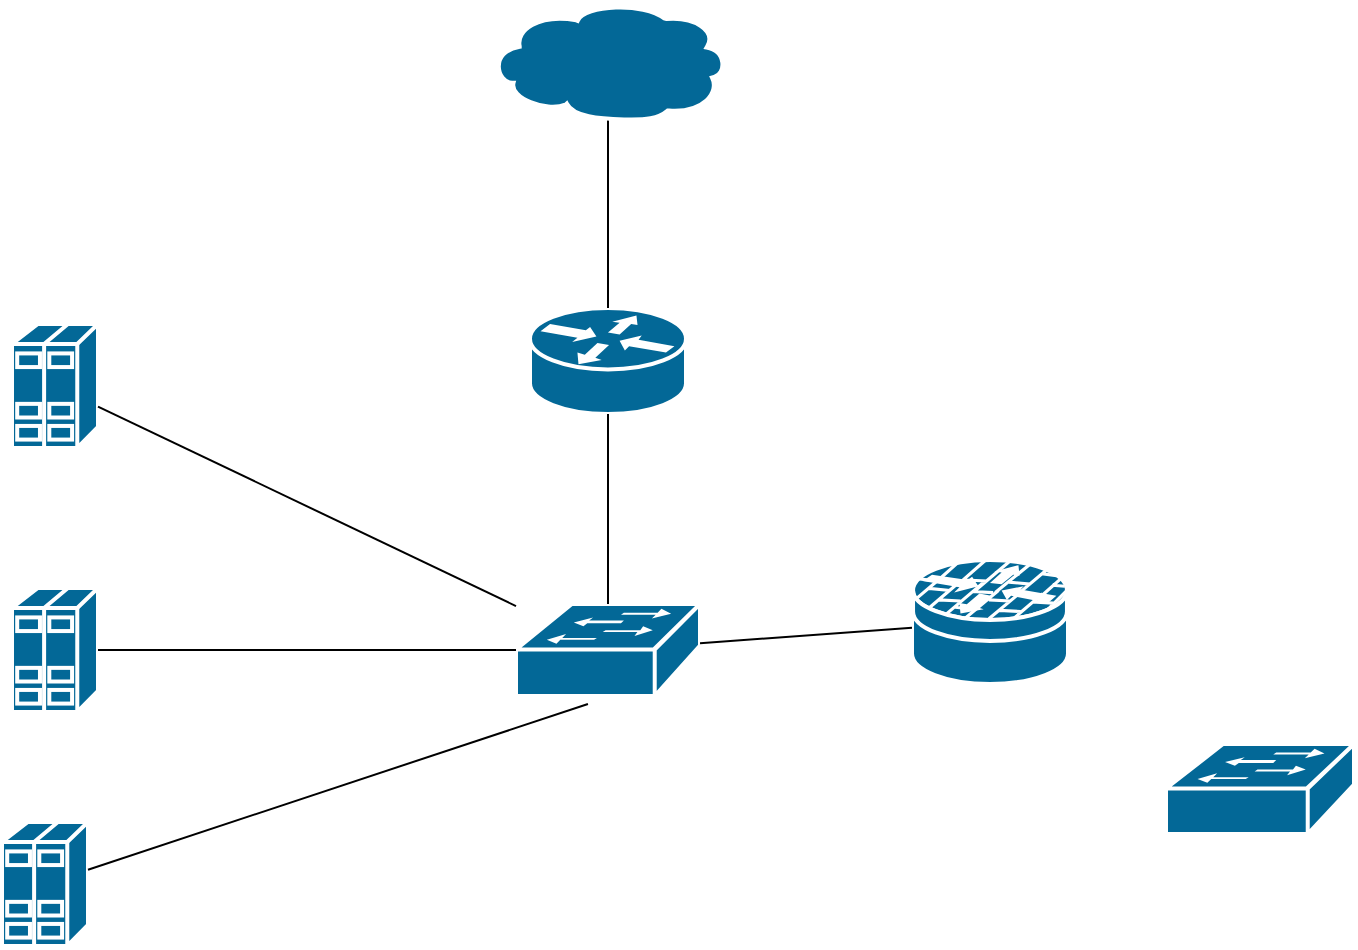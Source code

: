 <mxfile>
    <diagram id="cuI6JHuvrPcbARN28x8t" name="Topologie-Réseau">
        <mxGraphModel dx="1127" dy="819" grid="0" gridSize="10" guides="1" tooltips="1" connect="1" arrows="1" fold="1" page="0" pageScale="1" pageWidth="850" pageHeight="1100" math="0" shadow="0">
            <root>
                <mxCell id="0"/>
                <mxCell id="1" parent="0"/>
                <mxCell id="2" value="" style="shape=mxgraph.cisco.routers.router;sketch=0;html=1;pointerEvents=1;dashed=0;fillColor=#036897;strokeColor=#ffffff;strokeWidth=2;verticalLabelPosition=bottom;verticalAlign=top;align=center;outlineConnect=0;" vertex="1" parent="1">
                    <mxGeometry x="254" y="73" width="78" height="53" as="geometry"/>
                </mxCell>
                <mxCell id="5" value="" style="shape=mxgraph.cisco.switches.workgroup_switch;sketch=0;html=1;pointerEvents=1;dashed=0;fillColor=#036897;strokeColor=#ffffff;strokeWidth=2;verticalLabelPosition=bottom;verticalAlign=top;align=center;outlineConnect=0;" vertex="1" parent="1">
                    <mxGeometry x="572" y="291" width="94" height="45" as="geometry"/>
                </mxCell>
                <mxCell id="6" value="" style="shape=mxgraph.cisco.switches.workgroup_switch;sketch=0;html=1;pointerEvents=1;dashed=0;fillColor=#036897;strokeColor=#ffffff;strokeWidth=2;verticalLabelPosition=bottom;verticalAlign=top;align=center;outlineConnect=0;" vertex="1" parent="1">
                    <mxGeometry x="247" y="221" width="92" height="46" as="geometry"/>
                </mxCell>
                <mxCell id="7" value="" style="shape=mxgraph.cisco.servers.standard_host;sketch=0;html=1;pointerEvents=1;dashed=0;fillColor=#036897;strokeColor=#ffffff;strokeWidth=2;verticalLabelPosition=bottom;verticalAlign=top;align=center;outlineConnect=0;" vertex="1" parent="1">
                    <mxGeometry x="-5" y="81" width="43" height="62" as="geometry"/>
                </mxCell>
                <mxCell id="8" value="" style="shape=mxgraph.cisco.servers.standard_host;sketch=0;html=1;pointerEvents=1;dashed=0;fillColor=#036897;strokeColor=#ffffff;strokeWidth=2;verticalLabelPosition=bottom;verticalAlign=top;align=center;outlineConnect=0;" vertex="1" parent="1">
                    <mxGeometry x="-10" y="330" width="43" height="62" as="geometry"/>
                </mxCell>
                <mxCell id="9" value="" style="shape=mxgraph.cisco.servers.standard_host;sketch=0;html=1;pointerEvents=1;dashed=0;fillColor=#036897;strokeColor=#ffffff;strokeWidth=2;verticalLabelPosition=bottom;verticalAlign=top;align=center;outlineConnect=0;" vertex="1" parent="1">
                    <mxGeometry x="-5" y="213" width="43" height="62" as="geometry"/>
                </mxCell>
                <mxCell id="12" value="" style="endArrow=none;html=1;" edge="1" parent="1" source="7" target="6">
                    <mxGeometry width="50" height="50" relative="1" as="geometry">
                        <mxPoint x="344" y="244" as="sourcePoint"/>
                        <mxPoint x="394" y="196" as="targetPoint"/>
                    </mxGeometry>
                </mxCell>
                <mxCell id="13" value="" style="endArrow=none;html=1;" edge="1" parent="1" source="9" target="6">
                    <mxGeometry width="50" height="50" relative="1" as="geometry">
                        <mxPoint x="108" y="144.929" as="sourcePoint"/>
                        <mxPoint x="184" y="267" as="targetPoint"/>
                    </mxGeometry>
                </mxCell>
                <mxCell id="15" value="" style="endArrow=none;html=1;" edge="1" parent="1" source="19" target="2">
                    <mxGeometry width="50" height="50" relative="1" as="geometry">
                        <mxPoint x="303" y="3" as="sourcePoint"/>
                        <mxPoint x="225.072" y="259" as="targetPoint"/>
                    </mxGeometry>
                </mxCell>
                <mxCell id="16" value="" style="endArrow=none;html=1;entryX=0.391;entryY=1.087;entryDx=0;entryDy=0;entryPerimeter=0;" edge="1" parent="1" source="8" target="6">
                    <mxGeometry width="50" height="50" relative="1" as="geometry">
                        <mxPoint x="-1" y="267.419" as="sourcePoint"/>
                        <mxPoint x="248" y="237.523" as="targetPoint"/>
                    </mxGeometry>
                </mxCell>
                <mxCell id="17" value="" style="shape=mxgraph.cisco.security.router_firewall;sketch=0;html=1;pointerEvents=1;dashed=0;fillColor=#036897;strokeColor=#ffffff;strokeWidth=2;verticalLabelPosition=bottom;verticalAlign=top;align=center;outlineConnect=0;" vertex="1" parent="1">
                    <mxGeometry x="445" y="199" width="78" height="62" as="geometry"/>
                </mxCell>
                <mxCell id="19" value="" style="shape=mxgraph.cisco.storage.cloud;sketch=0;html=1;pointerEvents=1;dashed=0;fillColor=#036897;strokeColor=#ffffff;strokeWidth=2;verticalLabelPosition=bottom;verticalAlign=top;align=center;outlineConnect=0;" vertex="1" parent="1">
                    <mxGeometry x="233.5" y="-80" width="119" height="59" as="geometry"/>
                </mxCell>
                <mxCell id="21" value="" style="endArrow=none;html=1;" edge="1" parent="1" source="6" target="17">
                    <mxGeometry width="50" height="50" relative="1" as="geometry">
                        <mxPoint x="303" y="136" as="sourcePoint"/>
                        <mxPoint x="303" y="231" as="targetPoint"/>
                    </mxGeometry>
                </mxCell>
                <mxCell id="22" value="" style="endArrow=none;html=1;" edge="1" parent="1" source="2" target="6">
                    <mxGeometry width="50" height="50" relative="1" as="geometry">
                        <mxPoint x="48" y="132.264" as="sourcePoint"/>
                        <mxPoint x="257" y="232.04" as="targetPoint"/>
                    </mxGeometry>
                </mxCell>
            </root>
        </mxGraphModel>
    </diagram>
    <diagram id="9Pi9tCR2ZL3DqqYIaexB" name="Network_Topology">
        <mxGraphModel dx="1950" dy="999" grid="0" gridSize="10" guides="1" tooltips="1" connect="1" arrows="1" fold="1" page="0" pageScale="1" pageWidth="850" pageHeight="1100" math="0" shadow="0">
            <root>
                <mxCell id="0"/>
                <mxCell id="1" parent="0"/>
                <mxCell id="-nQOwFDNsLQj8ZXrqe_X-95" value="" style="rounded=0;whiteSpace=wrap;html=1;strokeColor=#CCFF99;fontSize=10;fillColor=#FFCC99;" vertex="1" parent="1">
                    <mxGeometry x="-509" y="83" width="104" height="259" as="geometry"/>
                </mxCell>
                <mxCell id="-nQOwFDNsLQj8ZXrqe_X-94" value="" style="rounded=0;whiteSpace=wrap;html=1;strokeColor=#82b366;fontSize=10;fillColor=#999900;" vertex="1" parent="1">
                    <mxGeometry x="310" y="191" width="342" height="210" as="geometry"/>
                </mxCell>
                <mxCell id="-nQOwFDNsLQj8ZXrqe_X-93" value="" style="rounded=0;whiteSpace=wrap;html=1;strokeColor=none;fontSize=10;fillColor=#66FFFF;" vertex="1" parent="1">
                    <mxGeometry x="311" y="-41" width="322" height="184" as="geometry"/>
                </mxCell>
                <mxCell id="-nQOwFDNsLQj8ZXrqe_X-91" value="" style="rounded=0;whiteSpace=wrap;html=1;strokeColor=none;fontSize=10;fillColor=#FFCCE6;" vertex="1" parent="1">
                    <mxGeometry x="128" y="10" width="182" height="310" as="geometry"/>
                </mxCell>
                <mxCell id="-nQOwFDNsLQj8ZXrqe_X-90" value="" style="rounded=0;whiteSpace=wrap;html=1;strokeColor=#82b366;fontSize=10;fillColor=#FFFFCC;" vertex="1" parent="1">
                    <mxGeometry x="-571" y="342" width="387" height="283" as="geometry"/>
                </mxCell>
                <mxCell id="-nQOwFDNsLQj8ZXrqe_X-88" value="" style="rounded=0;whiteSpace=wrap;html=1;strokeColor=#82b366;fontSize=10;fillColor=#99CCFF;" vertex="1" parent="1">
                    <mxGeometry x="-135" y="344" width="387" height="310" as="geometry"/>
                </mxCell>
                <mxCell id="-nQOwFDNsLQj8ZXrqe_X-84" value="" style="rounded=0;whiteSpace=wrap;html=1;strokeColor=#9673a6;fontSize=10;fillColor=#E6E6E6;" vertex="1" parent="1">
                    <mxGeometry x="-111" y="-201" width="104" height="115" as="geometry"/>
                </mxCell>
                <mxCell id="-nQOwFDNsLQj8ZXrqe_X-85" value="" style="rounded=0;whiteSpace=wrap;html=1;strokeColor=#9673a6;fontSize=10;fillColor=#E6E6E6;" vertex="1" parent="1">
                    <mxGeometry x="-256" y="-201" width="104" height="115" as="geometry"/>
                </mxCell>
                <mxCell id="-nQOwFDNsLQj8ZXrqe_X-83" value="" style="rounded=0;whiteSpace=wrap;html=1;strokeColor=#9673a6;fontSize=10;fillColor=#E6E6E6;" vertex="1" parent="1">
                    <mxGeometry x="25" y="-196" width="104" height="115" as="geometry"/>
                </mxCell>
                <mxCell id="-nQOwFDNsLQj8ZXrqe_X-82" value="" style="rounded=0;whiteSpace=wrap;html=1;strokeColor=#9673a6;fontSize=10;fillColor=#e1d5e7;" vertex="1" parent="1">
                    <mxGeometry x="-344" y="-86" width="473" height="115" as="geometry"/>
                </mxCell>
                <mxCell id="-nQOwFDNsLQj8ZXrqe_X-80" value="" style="rounded=0;whiteSpace=wrap;html=1;strokeColor=#82b366;fontSize=10;fillColor=#d5e8d4;" vertex="1" parent="1">
                    <mxGeometry x="-403" y="32" width="531" height="310" as="geometry"/>
                </mxCell>
                <mxCell id="-nQOwFDNsLQj8ZXrqe_X-1" value="Visiteurs" style="shape=mxgraph.cisco.routers.wireless_router;sketch=0;html=1;pointerEvents=1;dashed=0;fillColor=#036897;strokeColor=#ffffff;strokeWidth=2;verticalLabelPosition=bottom;verticalAlign=top;align=center;outlineConnect=0;labelPosition=center;" vertex="1" parent="1">
                    <mxGeometry x="-243" y="-127" width="78" height="77" as="geometry"/>
                </mxCell>
                <mxCell id="-nQOwFDNsLQj8ZXrqe_X-2" value="Conférenciers/Exposants" style="shape=mxgraph.cisco.routers.wireless_router;sketch=0;html=1;pointerEvents=1;dashed=0;fillColor=#036897;strokeColor=#ffffff;strokeWidth=2;verticalLabelPosition=top;verticalAlign=bottom;align=center;outlineConnect=0;labelPosition=center;" vertex="1" parent="1">
                    <mxGeometry x="-101" y="-127" width="78" height="77" as="geometry"/>
                </mxCell>
                <mxCell id="-nQOwFDNsLQj8ZXrqe_X-4" value="Salle de conf" style="shape=mxgraph.cisco.routers.router;sketch=0;html=1;pointerEvents=1;dashed=0;fillColor=#036897;strokeColor=#ffffff;strokeWidth=2;verticalLabelPosition=bottom;verticalAlign=top;align=center;outlineConnect=0;" vertex="1" parent="1">
                    <mxGeometry x="271" y="69" width="78" height="53" as="geometry"/>
                </mxCell>
                <mxCell id="-nQOwFDNsLQj8ZXrqe_X-6" value="Employés" style="shape=mxgraph.cisco.routers.router;sketch=0;html=1;pointerEvents=1;dashed=0;fillColor=#036897;strokeColor=#ffffff;strokeWidth=2;verticalLabelPosition=bottom;verticalAlign=top;align=center;outlineConnect=0;" vertex="1" parent="1">
                    <mxGeometry x="268" y="271" width="78" height="49" as="geometry"/>
                </mxCell>
                <mxCell id="-nQOwFDNsLQj8ZXrqe_X-7" value="" style="shape=mxgraph.cisco.switches.workgroup_switch;sketch=0;html=1;pointerEvents=1;dashed=0;fillColor=#036897;strokeColor=#ffffff;strokeWidth=2;verticalLabelPosition=bottom;verticalAlign=top;align=center;outlineConnect=0;" vertex="1" parent="1">
                    <mxGeometry x="417" y="270" width="101" height="50" as="geometry"/>
                </mxCell>
                <mxCell id="-nQOwFDNsLQj8ZXrqe_X-8" value="" style="shape=mxgraph.cisco.switches.workgroup_switch;sketch=0;html=1;pointerEvents=1;dashed=0;fillColor=#036897;strokeColor=#ffffff;strokeWidth=2;verticalLabelPosition=bottom;verticalAlign=top;align=center;outlineConnect=0;" vertex="1" parent="1">
                    <mxGeometry x="417" y="66" width="101" height="50" as="geometry"/>
                </mxCell>
                <mxCell id="-nQOwFDNsLQj8ZXrqe_X-9" value="" style="endArrow=none;html=1;" edge="1" parent="1" source="-nQOwFDNsLQj8ZXrqe_X-4" target="-nQOwFDNsLQj8ZXrqe_X-8">
                    <mxGeometry width="50" height="50" relative="1" as="geometry">
                        <mxPoint x="336" y="133" as="sourcePoint"/>
                        <mxPoint x="386" y="83" as="targetPoint"/>
                    </mxGeometry>
                </mxCell>
                <mxCell id="-nQOwFDNsLQj8ZXrqe_X-10" value="" style="endArrow=none;html=1;" edge="1" parent="1" source="-nQOwFDNsLQj8ZXrqe_X-7" target="-nQOwFDNsLQj8ZXrqe_X-6">
                    <mxGeometry width="50" height="50" relative="1" as="geometry">
                        <mxPoint x="175" y="225" as="sourcePoint"/>
                        <mxPoint x="225" y="175" as="targetPoint"/>
                    </mxGeometry>
                </mxCell>
                <mxCell id="-nQOwFDNsLQj8ZXrqe_X-11" value="" style="shape=mxgraph.cisco.computers_and_peripherals.terminal;sketch=0;html=1;pointerEvents=1;dashed=0;fillColor=#036897;strokeColor=#ffffff;strokeWidth=2;verticalLabelPosition=bottom;verticalAlign=top;align=center;outlineConnect=0;" vertex="1" parent="1">
                    <mxGeometry x="602" y="83" width="61" height="54" as="geometry"/>
                </mxCell>
                <mxCell id="-nQOwFDNsLQj8ZXrqe_X-12" value="" style="shape=mxgraph.cisco.computers_and_peripherals.terminal;sketch=0;html=1;pointerEvents=1;dashed=0;fillColor=#036897;strokeColor=#ffffff;strokeWidth=2;verticalLabelPosition=bottom;verticalAlign=top;align=center;outlineConnect=0;" vertex="1" parent="1">
                    <mxGeometry x="607" y="-3" width="61" height="54" as="geometry"/>
                </mxCell>
                <mxCell id="-nQOwFDNsLQj8ZXrqe_X-15" value="" style="endArrow=none;html=1;" edge="1" parent="1" source="-nQOwFDNsLQj8ZXrqe_X-65" target="-nQOwFDNsLQj8ZXrqe_X-7">
                    <mxGeometry width="50" height="50" relative="1" as="geometry">
                        <mxPoint x="620.1" y="360" as="sourcePoint"/>
                        <mxPoint x="324" y="312.575" as="targetPoint"/>
                    </mxGeometry>
                </mxCell>
                <mxCell id="-nQOwFDNsLQj8ZXrqe_X-16" value="" style="endArrow=none;html=1;" edge="1" parent="1" source="-nQOwFDNsLQj8ZXrqe_X-68" target="-nQOwFDNsLQj8ZXrqe_X-7">
                    <mxGeometry width="50" height="50" relative="1" as="geometry">
                        <mxPoint x="621.15" y="251" as="sourcePoint"/>
                        <mxPoint x="334" y="322.575" as="targetPoint"/>
                    </mxGeometry>
                </mxCell>
                <mxCell id="-nQOwFDNsLQj8ZXrqe_X-17" value="Fichiers" style="shape=mxgraph.cisco.servers.standard_host;sketch=0;html=1;pointerEvents=1;dashed=0;fillColor=#036897;strokeColor=#ffffff;strokeWidth=2;verticalLabelPosition=bottom;verticalAlign=top;align=center;outlineConnect=0;" vertex="1" parent="1">
                    <mxGeometry x="106" y="606" width="43" height="62" as="geometry"/>
                </mxCell>
                <mxCell id="-nQOwFDNsLQj8ZXrqe_X-18" value="Archive Directory" style="shape=mxgraph.cisco.servers.standard_host;sketch=0;html=1;pointerEvents=1;dashed=0;fillColor=#036897;strokeColor=#ffffff;strokeWidth=2;verticalLabelPosition=bottom;verticalAlign=top;align=center;outlineConnect=0;" vertex="1" parent="1">
                    <mxGeometry x="-39" y="616" width="44" height="62" as="geometry"/>
                </mxCell>
                <mxCell id="-nQOwFDNsLQj8ZXrqe_X-19" value="Serveurs internes" style="shape=mxgraph.cisco.routers.router;sketch=0;html=1;pointerEvents=1;dashed=0;fillColor=#036897;strokeColor=#ffffff;strokeWidth=2;verticalLabelPosition=middle;verticalAlign=middle;align=right;outlineConnect=0;labelPosition=left;" vertex="1" parent="1">
                    <mxGeometry x="20" y="314" width="78" height="49" as="geometry"/>
                </mxCell>
                <mxCell id="-nQOwFDNsLQj8ZXrqe_X-20" value="" style="shape=mxgraph.cisco.switches.workgroup_switch;sketch=0;html=1;pointerEvents=1;dashed=0;fillColor=#036897;strokeColor=#ffffff;strokeWidth=2;verticalLabelPosition=bottom;verticalAlign=top;align=center;outlineConnect=0;" vertex="1" parent="1">
                    <mxGeometry x="14.5" y="441" width="88" height="39" as="geometry"/>
                </mxCell>
                <mxCell id="-nQOwFDNsLQj8ZXrqe_X-21" value="" style="endArrow=none;html=1;entryX=0.5;entryY=1;entryDx=0;entryDy=0;entryPerimeter=0;" edge="1" parent="1" source="-nQOwFDNsLQj8ZXrqe_X-20" target="-nQOwFDNsLQj8ZXrqe_X-19">
                    <mxGeometry width="50" height="50" relative="1" as="geometry">
                        <mxPoint x="427" y="303.418" as="sourcePoint"/>
                        <mxPoint x="309" y="299.722" as="targetPoint"/>
                    </mxGeometry>
                </mxCell>
                <mxCell id="-nQOwFDNsLQj8ZXrqe_X-22" value="" style="endArrow=none;html=1;" edge="1" parent="1" source="-nQOwFDNsLQj8ZXrqe_X-18" target="-nQOwFDNsLQj8ZXrqe_X-20">
                    <mxGeometry width="50" height="50" relative="1" as="geometry">
                        <mxPoint x="70.168" y="373" as="sourcePoint"/>
                        <mxPoint x="74" y="309" as="targetPoint"/>
                    </mxGeometry>
                </mxCell>
                <mxCell id="-nQOwFDNsLQj8ZXrqe_X-23" value="" style="endArrow=none;html=1;" edge="1" parent="1" source="-nQOwFDNsLQj8ZXrqe_X-17" target="-nQOwFDNsLQj8ZXrqe_X-20">
                    <mxGeometry width="50" height="50" relative="1" as="geometry">
                        <mxPoint x="25" y="451.5" as="sourcePoint"/>
                        <mxPoint x="54.458" y="412" as="targetPoint"/>
                    </mxGeometry>
                </mxCell>
                <mxCell id="-nQOwFDNsLQj8ZXrqe_X-24" value="" style="endArrow=none;html=1;" edge="1" parent="1" source="-nQOwFDNsLQj8ZXrqe_X-12" target="-nQOwFDNsLQj8ZXrqe_X-8">
                    <mxGeometry width="50" height="50" relative="1" as="geometry">
                        <mxPoint x="631.15" y="261" as="sourcePoint"/>
                        <mxPoint x="528" y="290.539" as="targetPoint"/>
                    </mxGeometry>
                </mxCell>
                <mxCell id="-nQOwFDNsLQj8ZXrqe_X-25" value="" style="endArrow=none;html=1;" edge="1" parent="1" source="-nQOwFDNsLQj8ZXrqe_X-11" target="-nQOwFDNsLQj8ZXrqe_X-8">
                    <mxGeometry width="50" height="50" relative="1" as="geometry">
                        <mxPoint x="631.15" y="261" as="sourcePoint"/>
                        <mxPoint x="528" y="290.539" as="targetPoint"/>
                    </mxGeometry>
                </mxCell>
                <mxCell id="-nQOwFDNsLQj8ZXrqe_X-26" value="DMZ interne" style="shape=mxgraph.cisco.routers.router;sketch=0;html=1;pointerEvents=1;dashed=0;fillColor=#036897;strokeColor=#ffffff;strokeWidth=2;verticalLabelPosition=middle;verticalAlign=middle;align=left;outlineConnect=0;labelPosition=right;" vertex="1" parent="1">
                    <mxGeometry x="-339" y="331.5" width="78" height="49" as="geometry"/>
                </mxCell>
                <mxCell id="-nQOwFDNsLQj8ZXrqe_X-27" value="Bordure&lt;br&gt;" style="shape=mxgraph.cisco.routers.router;sketch=0;html=1;pointerEvents=1;dashed=0;fillColor=#FF3333;strokeColor=#990099;strokeWidth=2;verticalLabelPosition=top;verticalAlign=bottom;align=center;outlineConnect=0;labelPosition=center;" vertex="1" parent="1">
                    <mxGeometry x="-461" y="127" width="78" height="49" as="geometry"/>
                </mxCell>
                <mxCell id="-nQOwFDNsLQj8ZXrqe_X-28" value="" style="shape=mxgraph.cisco.storage.cloud;sketch=0;html=1;pointerEvents=1;dashed=0;fillColor=#036897;strokeColor=#ffffff;strokeWidth=2;verticalLabelPosition=bottom;verticalAlign=top;align=center;outlineConnect=0;" vertex="1" parent="1">
                    <mxGeometry x="-661" y="125.5" width="105" height="57" as="geometry"/>
                </mxCell>
                <mxCell id="-nQOwFDNsLQj8ZXrqe_X-29" value="" style="shape=mxgraph.cisco.switches.workgroup_switch;sketch=0;html=1;pointerEvents=1;dashed=0;fillColor=#036897;strokeColor=#ffffff;strokeWidth=2;verticalLabelPosition=bottom;verticalAlign=top;align=center;outlineConnect=0;" vertex="1" parent="1">
                    <mxGeometry x="-413" y="430" width="81" height="40" as="geometry"/>
                </mxCell>
                <mxCell id="-nQOwFDNsLQj8ZXrqe_X-30" value="" style="endArrow=none;html=1;exitX=0.98;exitY=0.5;exitDx=0;exitDy=0;exitPerimeter=0;" edge="1" parent="1" source="-nQOwFDNsLQj8ZXrqe_X-28" target="-nQOwFDNsLQj8ZXrqe_X-27">
                    <mxGeometry width="50" height="50" relative="1" as="geometry">
                        <mxPoint x="70.168" y="373" as="sourcePoint"/>
                        <mxPoint x="74" y="309" as="targetPoint"/>
                    </mxGeometry>
                </mxCell>
                <mxCell id="-nQOwFDNsLQj8ZXrqe_X-31" value="Visio" style="shape=mxgraph.cisco.servers.standard_host;sketch=0;html=1;pointerEvents=1;dashed=0;fillColor=#036897;strokeColor=#ffffff;strokeWidth=2;verticalLabelPosition=bottom;verticalAlign=top;align=center;outlineConnect=0;" vertex="1" parent="1">
                    <mxGeometry x="-356" y="572" width="43" height="62" as="geometry"/>
                </mxCell>
                <mxCell id="-nQOwFDNsLQj8ZXrqe_X-32" value="VPN" style="shape=mxgraph.cisco.servers.standard_host;sketch=0;html=1;pointerEvents=1;dashed=0;fillColor=#036897;strokeColor=#ffffff;strokeWidth=2;verticalLabelPosition=bottom;verticalAlign=top;align=center;outlineConnect=0;" vertex="1" parent="1">
                    <mxGeometry x="-505" y="576" width="44" height="62" as="geometry"/>
                </mxCell>
                <mxCell id="-nQOwFDNsLQj8ZXrqe_X-33" value="" style="endArrow=none;html=1;" edge="1" parent="1" source="-nQOwFDNsLQj8ZXrqe_X-32" target="-nQOwFDNsLQj8ZXrqe_X-29">
                    <mxGeometry width="50" height="50" relative="1" as="geometry">
                        <mxPoint x="-164.832" y="450" as="sourcePoint"/>
                        <mxPoint x="-190.542" y="479" as="targetPoint"/>
                    </mxGeometry>
                </mxCell>
                <mxCell id="-nQOwFDNsLQj8ZXrqe_X-34" value="" style="endArrow=none;html=1;entryX=0.5;entryY=0.98;entryDx=0;entryDy=0;entryPerimeter=0;" edge="1" parent="1" source="-nQOwFDNsLQj8ZXrqe_X-31" target="-nQOwFDNsLQj8ZXrqe_X-29">
                    <mxGeometry width="50" height="50" relative="1" as="geometry">
                        <mxPoint x="-210" y="528.5" as="sourcePoint"/>
                        <mxPoint x="-165.025" y="479" as="targetPoint"/>
                    </mxGeometry>
                </mxCell>
                <mxCell id="-nQOwFDNsLQj8ZXrqe_X-38" value="" style="endArrow=none;html=1;entryX=0.5;entryY=1;entryDx=0;entryDy=0;entryPerimeter=0;" edge="1" parent="1" source="-nQOwFDNsLQj8ZXrqe_X-29" target="-nQOwFDNsLQj8ZXrqe_X-26">
                    <mxGeometry width="50" height="50" relative="1" as="geometry">
                        <mxPoint x="-210" y="528.5" as="sourcePoint"/>
                        <mxPoint x="-180.542" y="489" as="targetPoint"/>
                    </mxGeometry>
                </mxCell>
                <mxCell id="-nQOwFDNsLQj8ZXrqe_X-41" value="DMZ externe" style="shape=mxgraph.cisco.routers.router;sketch=0;html=1;pointerEvents=1;dashed=0;fillColor=#FF3333;strokeColor=#CC00CC;strokeWidth=2;verticalLabelPosition=middle;verticalAlign=middle;align=right;outlineConnect=0;labelPosition=left;" vertex="1" parent="1">
                    <mxGeometry x="-491" y="324" width="78" height="49" as="geometry"/>
                </mxCell>
                <mxCell id="-nQOwFDNsLQj8ZXrqe_X-42" value="" style="endArrow=none;html=1;" edge="1" parent="1" source="-nQOwFDNsLQj8ZXrqe_X-41" target="-nQOwFDNsLQj8ZXrqe_X-29">
                    <mxGeometry width="50" height="50" relative="1" as="geometry">
                        <mxPoint x="-203.933" y="484" as="sourcePoint"/>
                        <mxPoint x="-165" y="437" as="targetPoint"/>
                    </mxGeometry>
                </mxCell>
                <mxCell id="-nQOwFDNsLQj8ZXrqe_X-43" value="" style="endArrow=none;html=1;" edge="1" parent="1" source="-nQOwFDNsLQj8ZXrqe_X-41" target="-nQOwFDNsLQj8ZXrqe_X-27">
                    <mxGeometry width="50" height="50" relative="1" as="geometry">
                        <mxPoint x="-193.933" y="494" as="sourcePoint"/>
                        <mxPoint x="-155" y="447" as="targetPoint"/>
                    </mxGeometry>
                </mxCell>
                <mxCell id="-nQOwFDNsLQj8ZXrqe_X-44" value="" style="shape=mxgraph.cisco.switches.workgroup_switch;sketch=0;html=1;pointerEvents=1;dashed=0;fillColor=#009900;strokeColor=#82b366;strokeWidth=2;verticalLabelPosition=bottom;verticalAlign=top;align=center;outlineConnect=0;labelPosition=center;fontSize=10;fontStyle=1" vertex="1" parent="1">
                    <mxGeometry x="-98" y="129" width="81" height="50" as="geometry"/>
                </mxCell>
                <mxCell id="-nQOwFDNsLQj8ZXrqe_X-49" value="" style="endArrow=none;html=1;strokeColor=#00CC00;strokeWidth=3;" edge="1" parent="1" source="-nQOwFDNsLQj8ZXrqe_X-44" target="-nQOwFDNsLQj8ZXrqe_X-27">
                    <mxGeometry width="50" height="50" relative="1" as="geometry">
                        <mxPoint x="-160.557" y="-21" as="sourcePoint"/>
                        <mxPoint x="-110.04" y="90.5" as="targetPoint"/>
                    </mxGeometry>
                </mxCell>
                <mxCell id="-nQOwFDNsLQj8ZXrqe_X-50" value="" style="endArrow=none;html=1;strokeColor=#00CC00;strokeWidth=3;" edge="1" parent="1" source="-nQOwFDNsLQj8ZXrqe_X-44" target="-nQOwFDNsLQj8ZXrqe_X-26">
                    <mxGeometry width="50" height="50" relative="1" as="geometry">
                        <mxPoint x="-123" y="116.352" as="sourcePoint"/>
                        <mxPoint x="-314" y="174.605" as="targetPoint"/>
                    </mxGeometry>
                </mxCell>
                <mxCell id="-nQOwFDNsLQj8ZXrqe_X-51" value="" style="endArrow=none;html=1;strokeColor=#00CC00;strokeWidth=3;" edge="1" parent="1" source="-nQOwFDNsLQj8ZXrqe_X-44" target="-nQOwFDNsLQj8ZXrqe_X-19">
                    <mxGeometry width="50" height="50" relative="1" as="geometry">
                        <mxPoint x="-113" y="126.352" as="sourcePoint"/>
                        <mxPoint x="-304" y="184.605" as="targetPoint"/>
                    </mxGeometry>
                </mxCell>
                <mxCell id="-nQOwFDNsLQj8ZXrqe_X-52" value="" style="endArrow=none;html=1;strokeColor=#00CC00;strokeWidth=3;" edge="1" parent="1" source="-nQOwFDNsLQj8ZXrqe_X-60" target="-nQOwFDNsLQj8ZXrqe_X-44">
                    <mxGeometry width="50" height="50" relative="1" as="geometry">
                        <mxPoint x="284" y="111" as="sourcePoint"/>
                        <mxPoint x="-294" y="194.605" as="targetPoint"/>
                    </mxGeometry>
                </mxCell>
                <mxCell id="-nQOwFDNsLQj8ZXrqe_X-54" value="Employés" style="shape=mxgraph.cisco.routers.wireless_router;sketch=0;html=1;pointerEvents=1;dashed=0;fillColor=#036897;strokeColor=#ffffff;strokeWidth=2;verticalLabelPosition=bottom;verticalAlign=top;align=center;outlineConnect=0;labelPosition=center;" vertex="1" parent="1">
                    <mxGeometry x="28" y="-127" width="78" height="77" as="geometry"/>
                </mxCell>
                <mxCell id="-nQOwFDNsLQj8ZXrqe_X-56" value="" style="endArrow=none;html=1;strokeColor=#00CC00;strokeWidth=3;exitX=0.5;exitY=0;exitDx=0;exitDy=0;exitPerimeter=0;" edge="1" parent="1" source="-nQOwFDNsLQj8ZXrqe_X-44" target="-nQOwFDNsLQj8ZXrqe_X-55">
                    <mxGeometry width="50" height="50" relative="1" as="geometry">
                        <mxPoint x="-57.5" y="129" as="sourcePoint"/>
                        <mxPoint x="-36.038" y="-35" as="targetPoint"/>
                    </mxGeometry>
                </mxCell>
                <mxCell id="-nQOwFDNsLQj8ZXrqe_X-55" value="WLAN&lt;br&gt;" style="shape=mxgraph.cisco.routers.router;sketch=0;html=1;pointerEvents=1;dashed=0;fillColor=#00CC00;strokeColor=#ffffff;strokeWidth=2;verticalLabelPosition=middle;verticalAlign=middle;align=right;outlineConnect=0;labelPosition=left;" vertex="1" parent="1">
                    <mxGeometry x="-91" y="30" width="78" height="49" as="geometry"/>
                </mxCell>
                <mxCell id="-nQOwFDNsLQj8ZXrqe_X-57" value="" style="endArrow=none;html=1;" edge="1" parent="1" source="-nQOwFDNsLQj8ZXrqe_X-98" target="-nQOwFDNsLQj8ZXrqe_X-54">
                    <mxGeometry width="50" height="50" relative="1" as="geometry">
                        <mxPoint x="359" y="104.386" as="sourcePoint"/>
                        <mxPoint x="427" y="102.443" as="targetPoint"/>
                    </mxGeometry>
                </mxCell>
                <mxCell id="-nQOwFDNsLQj8ZXrqe_X-58" value="" style="endArrow=none;html=1;startArrow=none;" edge="1" parent="1" source="-nQOwFDNsLQj8ZXrqe_X-98" target="-nQOwFDNsLQj8ZXrqe_X-2">
                    <mxGeometry width="50" height="50" relative="1" as="geometry">
                        <mxPoint x="-11.177" y="40" as="sourcePoint"/>
                        <mxPoint x="75" y="-28.5" as="targetPoint"/>
                    </mxGeometry>
                </mxCell>
                <mxCell id="-nQOwFDNsLQj8ZXrqe_X-59" value="" style="endArrow=none;html=1;exitX=0;exitY=0.5;exitDx=0;exitDy=0;exitPerimeter=0;" edge="1" parent="1" source="-nQOwFDNsLQj8ZXrqe_X-98" target="-nQOwFDNsLQj8ZXrqe_X-1">
                    <mxGeometry width="50" height="50" relative="1" as="geometry">
                        <mxPoint x="-37.98" y="40" as="sourcePoint"/>
                        <mxPoint x="-27.316" y="-25" as="targetPoint"/>
                    </mxGeometry>
                </mxCell>
                <mxCell id="-nQOwFDNsLQj8ZXrqe_X-60" value="Stations" style="shape=mxgraph.cisco.routers.router;sketch=0;html=1;pointerEvents=1;dashed=0;fillColor=#00CC00;strokeColor=#ffffff;strokeWidth=2;verticalLabelPosition=bottom;verticalAlign=top;align=center;outlineConnect=0;labelPosition=center;" vertex="1" parent="1">
                    <mxGeometry x="86" y="137" width="78" height="49" as="geometry"/>
                </mxCell>
                <mxCell id="-nQOwFDNsLQj8ZXrqe_X-61" value="" style="endArrow=none;html=1;" edge="1" parent="1" source="-nQOwFDNsLQj8ZXrqe_X-96" target="-nQOwFDNsLQj8ZXrqe_X-4">
                    <mxGeometry width="50" height="50" relative="1" as="geometry">
                        <mxPoint x="359" y="104.386" as="sourcePoint"/>
                        <mxPoint x="427" y="102.443" as="targetPoint"/>
                    </mxGeometry>
                </mxCell>
                <mxCell id="-nQOwFDNsLQj8ZXrqe_X-62" value="" style="endArrow=none;html=1;" edge="1" parent="1" source="-nQOwFDNsLQj8ZXrqe_X-96" target="-nQOwFDNsLQj8ZXrqe_X-6">
                    <mxGeometry width="50" height="50" relative="1" as="geometry">
                        <mxPoint x="369" y="114.386" as="sourcePoint"/>
                        <mxPoint x="437" y="112.443" as="targetPoint"/>
                    </mxGeometry>
                </mxCell>
                <mxCell id="-nQOwFDNsLQj8ZXrqe_X-65" value="" style="shape=mxgraph.cisco.computers_and_peripherals.sun_workstation;sketch=0;html=1;pointerEvents=1;dashed=0;fillColor=#036897;strokeColor=#ffffff;strokeWidth=2;verticalLabelPosition=bottom;verticalAlign=top;align=center;outlineConnect=0;fontSize=10;" vertex="1" parent="1">
                    <mxGeometry x="613" y="327" width="71" height="58" as="geometry"/>
                </mxCell>
                <mxCell id="-nQOwFDNsLQj8ZXrqe_X-68" value="" style="shape=mxgraph.cisco.computers_and_peripherals.sun_workstation;sketch=0;html=1;pointerEvents=1;dashed=0;fillColor=#036897;strokeColor=#ffffff;strokeWidth=2;verticalLabelPosition=bottom;verticalAlign=top;align=center;outlineConnect=0;fontSize=10;" vertex="1" parent="1">
                    <mxGeometry x="607" y="222" width="71" height="58" as="geometry"/>
                </mxCell>
                <mxCell id="-nQOwFDNsLQj8ZXrqe_X-73" value="" style="shape=mxgraph.cisco.servers.standard_host;sketch=0;html=1;pointerEvents=1;dashed=0;fillColor=#036897;strokeColor=#ffffff;strokeWidth=2;verticalLabelPosition=bottom;verticalAlign=top;align=center;outlineConnect=0;" vertex="1" parent="1">
                    <mxGeometry x="233" y="444" width="43" height="62" as="geometry"/>
                </mxCell>
                <mxCell id="-nQOwFDNsLQj8ZXrqe_X-74" value="" style="shape=mxgraph.cisco.servers.standard_host;sketch=0;html=1;pointerEvents=1;dashed=0;fillColor=#036897;strokeColor=#ffffff;strokeWidth=2;verticalLabelPosition=bottom;verticalAlign=top;align=center;outlineConnect=0;" vertex="1" parent="1">
                    <mxGeometry x="228" y="580" width="43" height="62" as="geometry"/>
                </mxCell>
                <mxCell id="-nQOwFDNsLQj8ZXrqe_X-75" value="" style="shape=mxgraph.cisco.servers.standard_host;sketch=0;html=1;pointerEvents=1;dashed=0;fillColor=#036897;strokeColor=#ffffff;strokeWidth=2;verticalLabelPosition=bottom;verticalAlign=top;align=center;outlineConnect=0;" vertex="1" parent="1">
                    <mxGeometry x="-154" y="601" width="43" height="62" as="geometry"/>
                </mxCell>
                <mxCell id="-nQOwFDNsLQj8ZXrqe_X-76" value="" style="endArrow=none;html=1;" edge="1" parent="1" source="-nQOwFDNsLQj8ZXrqe_X-75" target="-nQOwFDNsLQj8ZXrqe_X-20">
                    <mxGeometry width="50" height="50" relative="1" as="geometry">
                        <mxPoint x="24.667" y="501" as="sourcePoint"/>
                        <mxPoint x="61.032" y="412" as="targetPoint"/>
                    </mxGeometry>
                </mxCell>
                <mxCell id="-nQOwFDNsLQj8ZXrqe_X-77" value="" style="endArrow=none;html=1;" edge="1" parent="1" source="-nQOwFDNsLQj8ZXrqe_X-74" target="-nQOwFDNsLQj8ZXrqe_X-20">
                    <mxGeometry width="50" height="50" relative="1" as="geometry">
                        <mxPoint x="34.667" y="511" as="sourcePoint"/>
                        <mxPoint x="71.032" y="422" as="targetPoint"/>
                    </mxGeometry>
                </mxCell>
                <mxCell id="-nQOwFDNsLQj8ZXrqe_X-78" value="" style="endArrow=none;html=1;" edge="1" parent="1" source="-nQOwFDNsLQj8ZXrqe_X-73" target="-nQOwFDNsLQj8ZXrqe_X-20">
                    <mxGeometry width="50" height="50" relative="1" as="geometry">
                        <mxPoint x="44.667" y="521" as="sourcePoint"/>
                        <mxPoint x="81.032" y="432" as="targetPoint"/>
                    </mxGeometry>
                </mxCell>
                <mxCell id="-nQOwFDNsLQj8ZXrqe_X-86" value="&lt;b style=&quot;font-size: 16px;&quot;&gt;&lt;font color=&quot;#009900&quot; style=&quot;font-size: 16px;&quot;&gt;Coeur de réseau&lt;/font&gt;&lt;/b&gt;" style="text;html=1;strokeColor=none;fillColor=none;align=center;verticalAlign=middle;whiteSpace=wrap;rounded=0;fontSize=16;" vertex="1" parent="1">
                    <mxGeometry x="-281" y="105" width="183" height="32" as="geometry"/>
                </mxCell>
                <mxCell id="-nQOwFDNsLQj8ZXrqe_X-87" value="&lt;b style=&quot;font-size: 16px;&quot;&gt;&lt;font style=&quot;font-size: 16px;&quot;&gt;Wireless 1&lt;/font&gt;&lt;/b&gt;" style="text;html=1;strokeColor=none;fillColor=none;align=center;verticalAlign=middle;whiteSpace=wrap;rounded=0;fontSize=16;fontColor=#CC00CC;" vertex="1" parent="1">
                    <mxGeometry x="-361" y="-20" width="183" height="32" as="geometry"/>
                </mxCell>
                <mxCell id="-nQOwFDNsLQj8ZXrqe_X-96" value="" style="shape=mxgraph.cisco.switches.workgroup_switch;sketch=0;html=1;pointerEvents=1;dashed=0;fillColor=#036897;strokeColor=#ffffff;strokeWidth=2;verticalLabelPosition=bottom;verticalAlign=top;align=center;outlineConnect=0;" vertex="1" parent="1">
                    <mxGeometry x="178" y="140" width="74" height="36" as="geometry"/>
                </mxCell>
                <mxCell id="-nQOwFDNsLQj8ZXrqe_X-97" value="" style="endArrow=none;html=1;" edge="1" parent="1" source="-nQOwFDNsLQj8ZXrqe_X-60" target="-nQOwFDNsLQj8ZXrqe_X-96">
                    <mxGeometry width="50" height="50" relative="1" as="geometry">
                        <mxPoint x="241.424" y="196" as="sourcePoint"/>
                        <mxPoint x="300.09" y="281" as="targetPoint"/>
                    </mxGeometry>
                </mxCell>
                <mxCell id="-nQOwFDNsLQj8ZXrqe_X-99" value="" style="endArrow=none;html=1;" edge="1" parent="1" source="-nQOwFDNsLQj8ZXrqe_X-55" target="-nQOwFDNsLQj8ZXrqe_X-98">
                    <mxGeometry width="50" height="50" relative="1" as="geometry">
                        <mxPoint x="-53.713" y="30" as="sourcePoint"/>
                        <mxPoint x="-59.308" y="-50" as="targetPoint"/>
                    </mxGeometry>
                </mxCell>
                <mxCell id="-nQOwFDNsLQj8ZXrqe_X-98" value="" style="shape=mxgraph.cisco.switches.workgroup_switch;sketch=0;html=1;pointerEvents=1;dashed=0;fillColor=#036897;strokeColor=#ffffff;strokeWidth=2;verticalLabelPosition=bottom;verticalAlign=top;align=center;outlineConnect=0;" vertex="1" parent="1">
                    <mxGeometry x="-94.5" y="-20" width="74" height="36" as="geometry"/>
                </mxCell>
                <mxCell id="-nQOwFDNsLQj8ZXrqe_X-102" value="X/18" style="text;html=1;strokeColor=none;fillColor=none;align=center;verticalAlign=middle;whiteSpace=wrap;rounded=0;fontSize=16;fontColor=#1A1A1A;fontStyle=1" vertex="1" parent="1">
                    <mxGeometry x="-238" y="-196" width="60" height="30" as="geometry"/>
                </mxCell>
                <mxCell id="-nQOwFDNsLQj8ZXrqe_X-103" value="X/23" style="text;html=1;strokeColor=none;fillColor=none;align=center;verticalAlign=middle;whiteSpace=wrap;rounded=0;fontSize=16;fontColor=#1A1A1A;fontStyle=1" vertex="1" parent="1">
                    <mxGeometry x="-89" y="-192" width="60" height="30" as="geometry"/>
                </mxCell>
                <mxCell id="-nQOwFDNsLQj8ZXrqe_X-104" value="X/27" style="text;html=1;strokeColor=none;fillColor=none;align=center;verticalAlign=middle;whiteSpace=wrap;rounded=0;fontSize=16;fontColor=#1A1A1A;fontStyle=1" vertex="1" parent="1">
                    <mxGeometry x="42.5" y="-196" width="60" height="30" as="geometry"/>
                </mxCell>
                <mxCell id="-nQOwFDNsLQj8ZXrqe_X-105" value="X/29" style="text;html=1;strokeColor=none;fillColor=none;align=center;verticalAlign=middle;whiteSpace=wrap;rounded=0;fontSize=16;fontColor=#1A1A1A;fontStyle=1" vertex="1" parent="1">
                    <mxGeometry x="-326" y="-71" width="60" height="30" as="geometry"/>
                </mxCell>
                <mxCell id="-nQOwFDNsLQj8ZXrqe_X-106" value="X/30" style="text;html=1;strokeColor=none;fillColor=none;align=center;verticalAlign=middle;whiteSpace=wrap;rounded=0;fontSize=16;fontColor=#1A1A1A;fontStyle=1" vertex="1" parent="1">
                    <mxGeometry x="-495" y="186" width="60" height="30" as="geometry"/>
                </mxCell>
                <mxCell id="-nQOwFDNsLQj8ZXrqe_X-107" value="X/29" style="text;html=1;strokeColor=none;fillColor=none;align=center;verticalAlign=middle;whiteSpace=wrap;rounded=0;fontSize=16;fontColor=#1A1A1A;fontStyle=1" vertex="1" parent="1">
                    <mxGeometry x="-285" y="501" width="60" height="30" as="geometry"/>
                </mxCell>
                <mxCell id="-nQOwFDNsLQj8ZXrqe_X-108" value="X/28&lt;br&gt;" style="text;html=1;strokeColor=none;fillColor=none;align=center;verticalAlign=middle;whiteSpace=wrap;rounded=0;fontSize=16;fontColor=#1A1A1A;fontStyle=1" vertex="1" parent="1">
                    <mxGeometry x="-73" y="420" width="60" height="30" as="geometry"/>
                </mxCell>
                <mxCell id="-nQOwFDNsLQj8ZXrqe_X-109" value="X/27" style="text;html=1;strokeColor=none;fillColor=none;align=center;verticalAlign=middle;whiteSpace=wrap;rounded=0;fontSize=16;fontColor=#1A1A1A;fontStyle=1" vertex="1" parent="1">
                    <mxGeometry x="367" y="222" width="60" height="30" as="geometry"/>
                </mxCell>
                <mxCell id="-nQOwFDNsLQj8ZXrqe_X-110" value="X/29&lt;br&gt;" style="text;html=1;strokeColor=none;fillColor=none;align=center;verticalAlign=middle;whiteSpace=wrap;rounded=0;fontSize=16;fontColor=#1A1A1A;fontStyle=1" vertex="1" parent="1">
                    <mxGeometry x="363" y="-14" width="60" height="30" as="geometry"/>
                </mxCell>
                <mxCell id="-nQOwFDNsLQj8ZXrqe_X-111" value="X/29&lt;br&gt;" style="text;html=1;strokeColor=none;fillColor=none;align=center;verticalAlign=middle;whiteSpace=wrap;rounded=0;fontSize=16;fontColor=#1A1A1A;fontStyle=1" vertex="1" parent="1">
                    <mxGeometry x="164" y="39.5" width="60" height="30" as="geometry"/>
                </mxCell>
                <mxCell id="-nQOwFDNsLQj8ZXrqe_X-112" value="X/29&lt;br&gt;" style="text;html=1;strokeColor=none;fillColor=none;align=center;verticalAlign=middle;whiteSpace=wrap;rounded=0;fontSize=16;fontColor=#1A1A1A;fontStyle=1" vertex="1" parent="1">
                    <mxGeometry x="-336" y="66" width="60" height="30" as="geometry"/>
                </mxCell>
                <mxCell id="-nQOwFDNsLQj8ZXrqe_X-114" value="&lt;b style=&quot;font-size: 19px;&quot;&gt;10.0.0.0/8&lt;/b&gt;" style="text;html=1;strokeColor=none;fillColor=none;align=center;verticalAlign=middle;whiteSpace=wrap;rounded=0;fontSize=19;fontColor=#1A1A1A;" vertex="1" parent="1">
                    <mxGeometry x="219.5" y="-237" width="108.5" height="36" as="geometry"/>
                </mxCell>
            </root>
        </mxGraphModel>
    </diagram>
</mxfile>